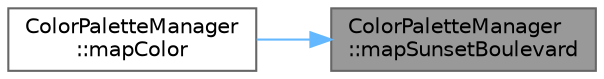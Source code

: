 digraph "ColorPaletteManager::mapSunsetBoulevard"
{
 // INTERACTIVE_SVG=YES
 // LATEX_PDF_SIZE
  bgcolor="transparent";
  edge [fontname=Helvetica,fontsize=10,labelfontname=Helvetica,labelfontsize=10];
  node [fontname=Helvetica,fontsize=10,shape=box,height=0.2,width=0.4];
  rankdir="RL";
  Node1 [id="Node000001",label="ColorPaletteManager\l::mapSunsetBoulevard",height=0.2,width=0.4,color="gray40", fillcolor="grey60", style="filled", fontcolor="black",tooltip=" "];
  Node1 -> Node2 [id="edge1_Node000001_Node000002",dir="back",color="steelblue1",style="solid",tooltip=" "];
  Node2 [id="Node000002",label="ColorPaletteManager\l::mapColor",height=0.2,width=0.4,color="grey40", fillcolor="white", style="filled",URL="$d0/d98/class_color_palette_manager_acd4e51680584a293951deddc299ee8a8.html#acd4e51680584a293951deddc299ee8a8",tooltip=" "];
}
